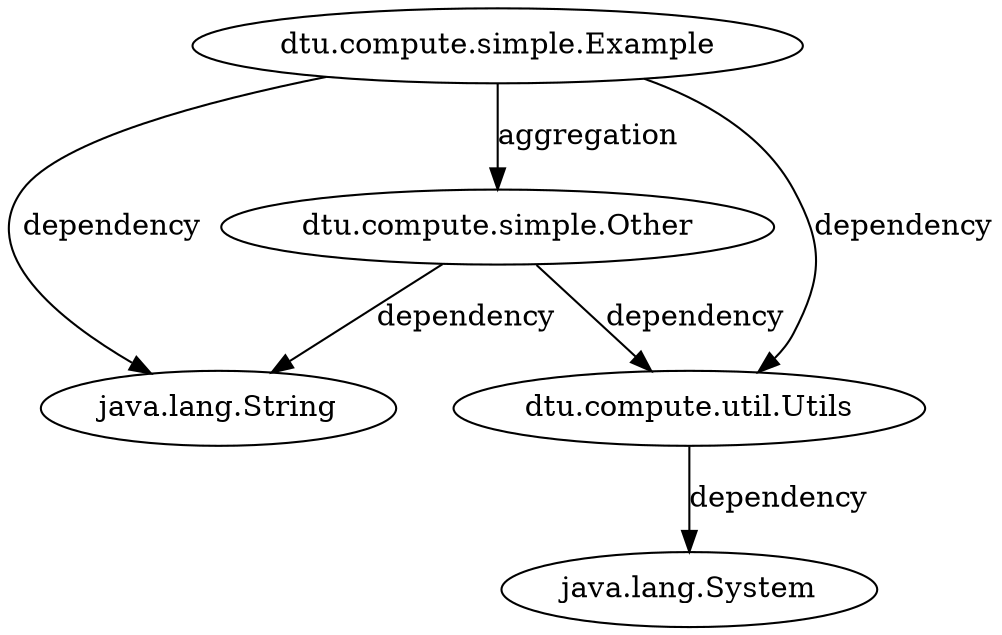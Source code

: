 digraph SourceGra {
x0 [label = "dtu.compute.simple.Other"];
x1 [label = "java.lang.String"];
x2 [label = "dtu.compute.util.Utils"];
x3 [label = "dtu.compute.simple.Example"];
x4 [label = "java.lang.System"];
x0 -> x1 [label = "dependency"];
x0 -> x2 [label = "dependency"];
x3 -> x0 [label = "aggregation"];
x3 -> x1 [label = "dependency"];
x3 -> x2 [label = "dependency"];
x2 -> x4 [label = "dependency"];
}